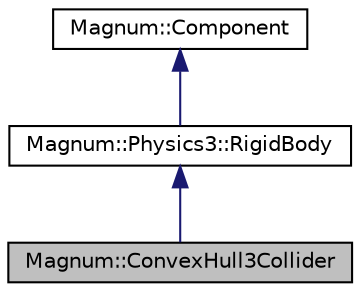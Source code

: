 digraph "Magnum::ConvexHull3Collider"
{
  edge [fontname="Helvetica",fontsize="10",labelfontname="Helvetica",labelfontsize="10"];
  node [fontname="Helvetica",fontsize="10",shape=record];
  Node1 [label="Magnum::ConvexHull3Collider",height=0.2,width=0.4,color="black", fillcolor="grey75", style="filled", fontcolor="black"];
  Node2 -> Node1 [dir="back",color="midnightblue",fontsize="10",style="solid",fontname="Helvetica"];
  Node2 [label="Magnum::Physics3::RigidBody",height=0.2,width=0.4,color="black", fillcolor="white", style="filled",URL="$class_magnum_1_1_physics3_1_1_rigid_body.html",tooltip="RigidBody Component. "];
  Node3 -> Node2 [dir="back",color="midnightblue",fontsize="10",style="solid",fontname="Helvetica"];
  Node3 [label="Magnum::Component",height=0.2,width=0.4,color="black", fillcolor="white", style="filled",URL="$class_magnum_1_1_component.html",tooltip="Component. "];
}

